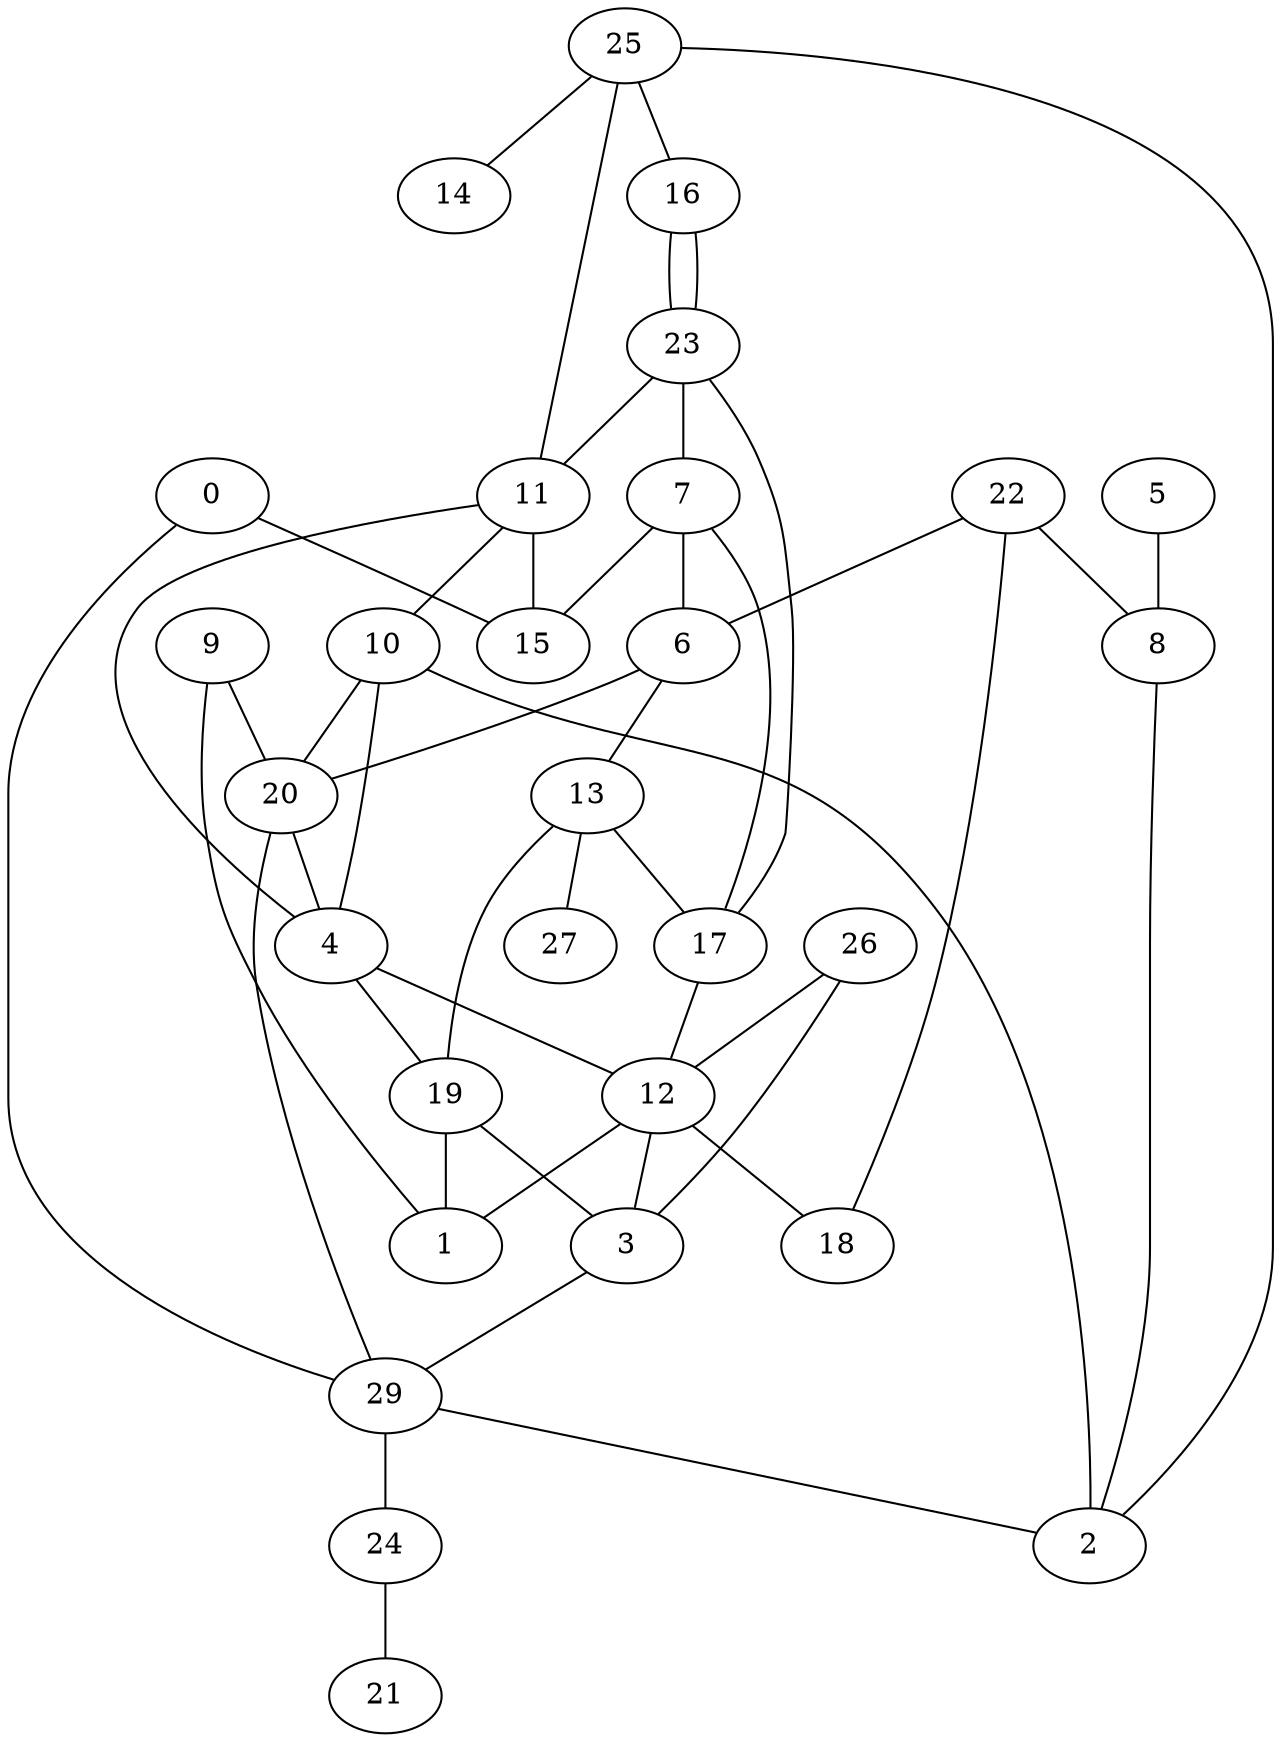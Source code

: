 graph{
25 -- 14;
29 -- 24;
3 -- 29;
11 -- 10;
12 -- 18;
11 -- 15;
4 -- 12;
26 -- 12;
0 -- 29;
8 -- 2;
11 -- 4;
7 -- 6;
23 -- 17;
12 -- 3;
4 -- 19;
6 -- 13;
20 -- 4;
19 -- 3;
20 -- 29;
17 -- 12;
22 -- 6;
2 -- 10;
9 -- 20;
6 -- 20;
22 -- 18;
23 -- 16;
10 -- 4;
12 -- 1;
22 -- 8;
25 -- 16;
23 -- 7;
5 -- 8;
29 -- 2;
0 -- 15;
10 -- 20;
16 -- 23;
13 -- 27;
13 -- 19;
7 -- 15;
23 -- 11;
9 -- 1;
2 -- 25;
19 -- 1;
24 -- 21;
26 -- 3;
25 -- 11;
17 -- 7;
13 -- 17;
}
